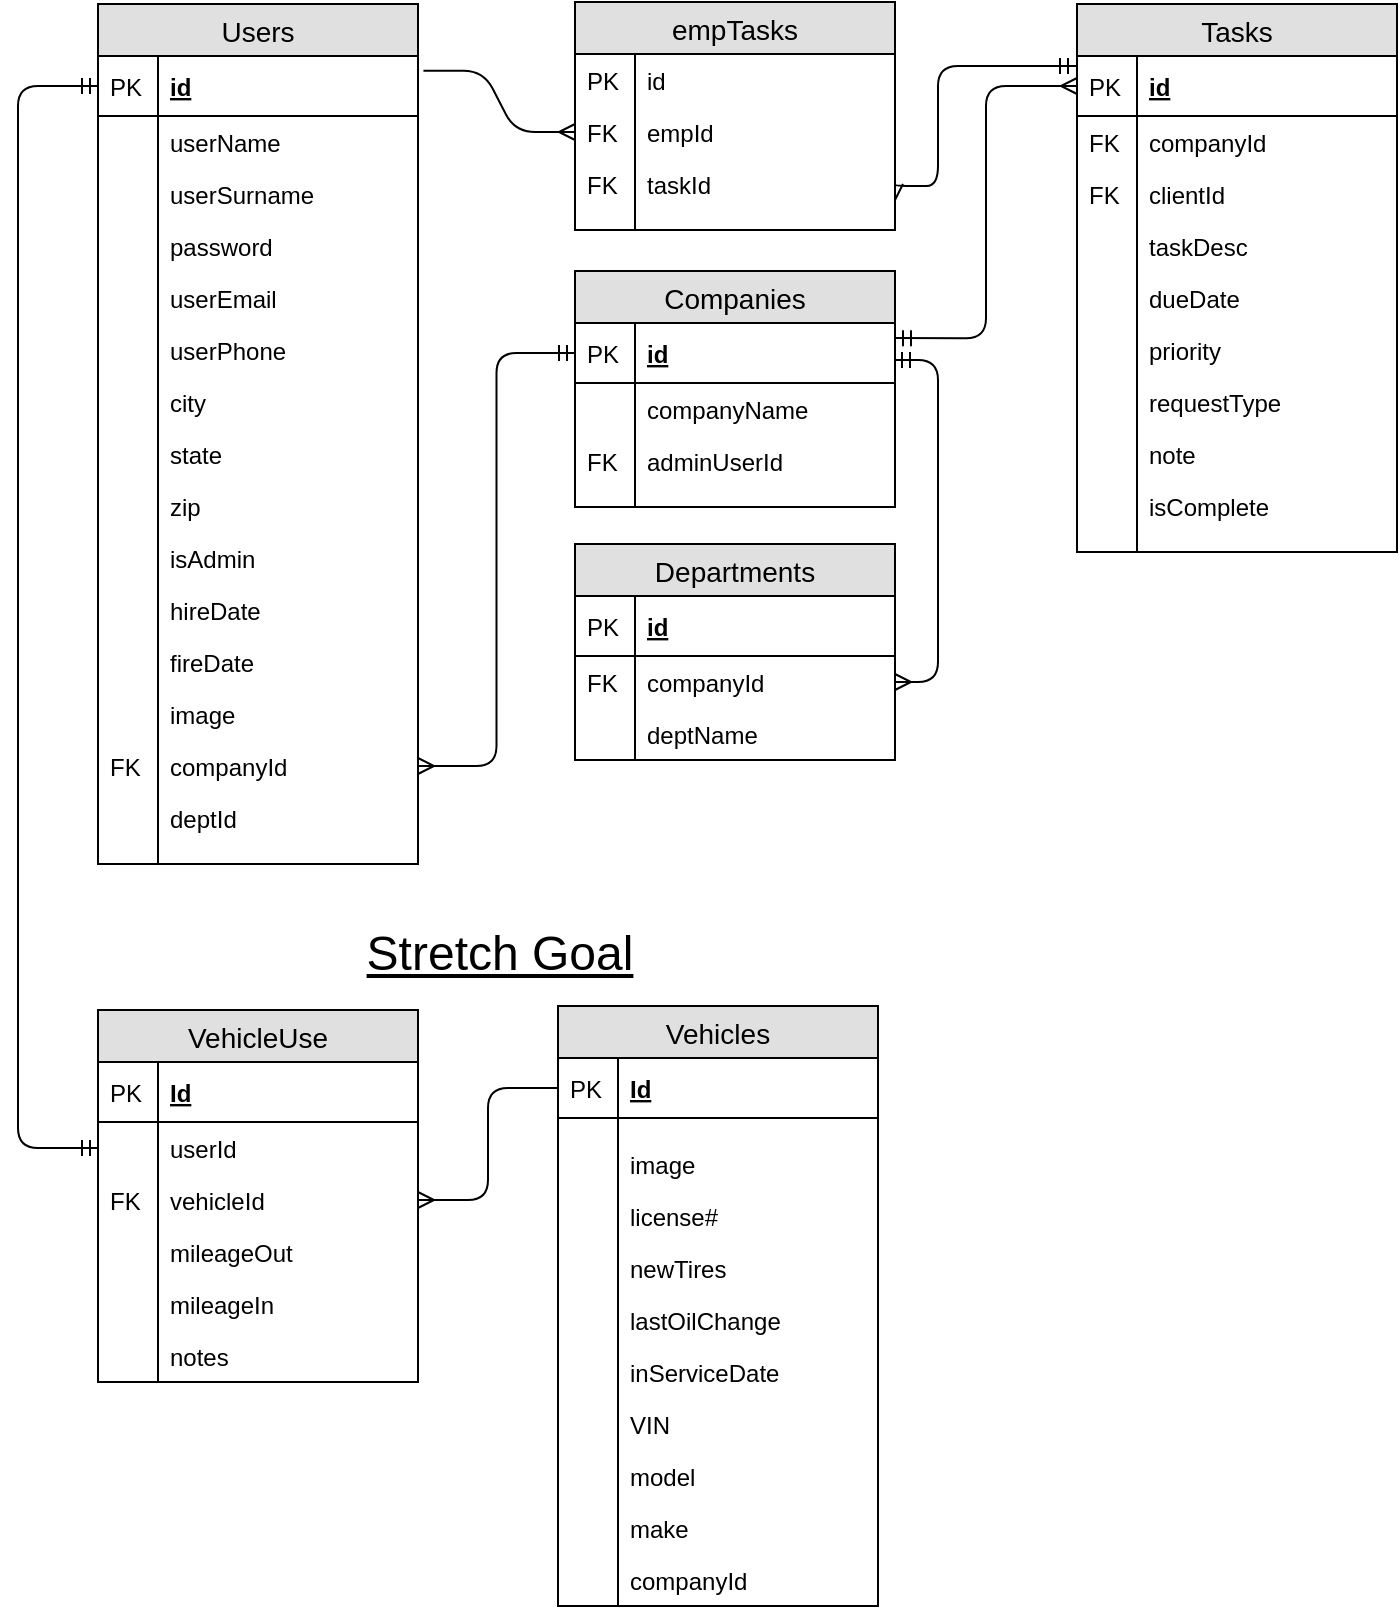 <mxfile version="10.5.9" type="device"><diagram name="Page-1" id="2ca16b54-16f6-2749-3443-fa8db7711227"><mxGraphModel dx="1120" dy="645" grid="1" gridSize="10" guides="1" tooltips="1" connect="1" arrows="1" fold="1" page="1" pageScale="1" pageWidth="1100" pageHeight="850" background="#ffffff" math="0" shadow="0"><root><mxCell id="0"/><mxCell id="1" parent="0"/><mxCell id="F_n3rUOLWRbRw96X5YG7-23" value="" style="edgeStyle=orthogonalEdgeStyle;fontSize=12;html=1;endArrow=ERmandOne;startArrow=ERmany;exitX=1;exitY=0.5;exitDx=0;exitDy=0;startFill=0;" parent="1" source="qAMtB1thlUddz2v6_5Dv-85" edge="1"><mxGeometry width="100" height="100" relative="1" as="geometry"><mxPoint x="450" y="140" as="sourcePoint"/><mxPoint x="549" y="130" as="targetPoint"/><Array as="points"><mxPoint x="480" y="190"/><mxPoint x="480" y="130"/></Array></mxGeometry></mxCell><mxCell id="F_n3rUOLWRbRw96X5YG7-24" value="" style="edgeStyle=entityRelationEdgeStyle;fontSize=12;html=1;endArrow=ERmany;exitX=1.017;exitY=0.244;exitDx=0;exitDy=0;entryX=0;entryY=0.5;entryDx=0;entryDy=0;exitPerimeter=0;" parent="1" source="qAMtB1thlUddz2v6_5Dv-58" target="W-1CjCcEE8pVNK3PiZX0-1" edge="1"><mxGeometry width="100" height="100" relative="1" as="geometry"><mxPoint x="70" y="420" as="sourcePoint"/><mxPoint x="310.667" y="141.333" as="targetPoint"/></mxGeometry></mxCell><mxCell id="F_n3rUOLWRbRw96X5YG7-82" value="" style="fontSize=12;html=1;endArrow=ERmandOne;startArrow=ERmandOne;entryX=0;entryY=0.5;entryDx=0;entryDy=0;exitX=0.011;exitY=0.161;exitDx=0;exitDy=0;exitPerimeter=0;strokeColor=none;rounded=0;" parent="1" target="F_n3rUOLWRbRw96X5YG7-51" edge="1"><mxGeometry width="100" height="100" relative="1" as="geometry"><mxPoint x="61.333" y="129.333" as="sourcePoint"/><mxPoint x="170" y="560" as="targetPoint"/></mxGeometry></mxCell><mxCell id="F_n3rUOLWRbRw96X5YG7-83" value="" style="edgeStyle=elbowEdgeStyle;fontSize=12;html=1;endArrow=ERmandOne;startArrow=ERmandOne;entryX=0;entryY=0.5;entryDx=0;entryDy=0;exitX=0;exitY=0.5;exitDx=0;exitDy=0;" parent="1" source="F_n3rUOLWRbRw96X5YG7-51" target="qAMtB1thlUddz2v6_5Dv-58" edge="1"><mxGeometry width="100" height="100" relative="1" as="geometry"><mxPoint x="50" y="660" as="sourcePoint"/><mxPoint x="150" y="560" as="targetPoint"/><Array as="points"><mxPoint x="20" y="290"/><mxPoint x="260" y="330"/></Array></mxGeometry></mxCell><mxCell id="F_n3rUOLWRbRw96X5YG7-87" value="" style="fontSize=12;html=1;endArrow=ERmany;entryX=1;entryY=0.5;entryDx=0;entryDy=0;edgeStyle=elbowEdgeStyle;exitX=0;exitY=0.5;exitDx=0;exitDy=0;" parent="1" source="F_n3rUOLWRbRw96X5YG7-31" target="F_n3rUOLWRbRw96X5YG7-53" edge="1"><mxGeometry width="100" height="100" relative="1" as="geometry"><mxPoint x="285.5" y="610" as="sourcePoint"/><mxPoint x="-382.5" y="686" as="targetPoint"/></mxGeometry></mxCell><mxCell id="Wy26RflPWvKwtDGVG8zo-1" value="&lt;font style=&quot;font-size: 24px&quot;&gt;&lt;u&gt;Stretch Goal&lt;/u&gt;&lt;/font&gt;" style="text;html=1;strokeColor=none;fillColor=none;align=center;verticalAlign=middle;whiteSpace=wrap;rounded=0;" parent="1" vertex="1"><mxGeometry x="145.5" y="564" width="230" height="20" as="geometry"/></mxCell><mxCell id="qAMtB1thlUddz2v6_5Dv-32" value="Tasks" style="swimlane;fontStyle=0;childLayout=stackLayout;horizontal=1;startSize=26;fillColor=#e0e0e0;horizontalStack=0;resizeParent=1;resizeParentMax=0;resizeLast=0;collapsible=1;marginBottom=0;swimlaneFillColor=#ffffff;align=center;fontSize=14;" parent="1" vertex="1"><mxGeometry x="549.5" y="99" width="160" height="274" as="geometry"/></mxCell><mxCell id="qAMtB1thlUddz2v6_5Dv-33" value="id" style="shape=partialRectangle;top=0;left=0;right=0;bottom=1;align=left;verticalAlign=middle;fillColor=none;spacingLeft=34;spacingRight=4;overflow=hidden;rotatable=0;points=[[0,0.5],[1,0.5]];portConstraint=eastwest;dropTarget=0;fontStyle=5;fontSize=12;" parent="qAMtB1thlUddz2v6_5Dv-32" vertex="1"><mxGeometry y="26" width="160" height="30" as="geometry"/></mxCell><mxCell id="qAMtB1thlUddz2v6_5Dv-34" value="PK" style="shape=partialRectangle;top=0;left=0;bottom=0;fillColor=none;align=left;verticalAlign=middle;spacingLeft=4;spacingRight=4;overflow=hidden;rotatable=0;points=[];portConstraint=eastwest;part=1;fontSize=12;" parent="qAMtB1thlUddz2v6_5Dv-33" vertex="1" connectable="0"><mxGeometry width="30" height="30" as="geometry"/></mxCell><mxCell id="mdLPixBoKMHie8ummcIa-5" value="companyId" style="shape=partialRectangle;top=0;left=0;right=0;bottom=0;align=left;verticalAlign=top;fillColor=none;spacingLeft=34;spacingRight=4;overflow=hidden;rotatable=0;points=[[0,0.5],[1,0.5]];portConstraint=eastwest;dropTarget=0;fontSize=12;" vertex="1" parent="qAMtB1thlUddz2v6_5Dv-32"><mxGeometry y="56" width="160" height="26" as="geometry"/></mxCell><mxCell id="mdLPixBoKMHie8ummcIa-6" value="FK" style="shape=partialRectangle;top=0;left=0;bottom=0;fillColor=none;align=left;verticalAlign=top;spacingLeft=4;spacingRight=4;overflow=hidden;rotatable=0;points=[];portConstraint=eastwest;part=1;fontSize=12;" vertex="1" connectable="0" parent="mdLPixBoKMHie8ummcIa-5"><mxGeometry width="30" height="26" as="geometry"/></mxCell><mxCell id="qAMtB1thlUddz2v6_5Dv-35" value="clientId" style="shape=partialRectangle;top=0;left=0;right=0;bottom=0;align=left;verticalAlign=top;fillColor=none;spacingLeft=34;spacingRight=4;overflow=hidden;rotatable=0;points=[[0,0.5],[1,0.5]];portConstraint=eastwest;dropTarget=0;fontSize=12;" parent="qAMtB1thlUddz2v6_5Dv-32" vertex="1"><mxGeometry y="82" width="160" height="26" as="geometry"/></mxCell><mxCell id="qAMtB1thlUddz2v6_5Dv-36" value="FK" style="shape=partialRectangle;top=0;left=0;bottom=0;fillColor=none;align=left;verticalAlign=top;spacingLeft=4;spacingRight=4;overflow=hidden;rotatable=0;points=[];portConstraint=eastwest;part=1;fontSize=12;" parent="qAMtB1thlUddz2v6_5Dv-35" vertex="1" connectable="0"><mxGeometry width="30" height="26" as="geometry"/></mxCell><mxCell id="qAMtB1thlUddz2v6_5Dv-37" value="taskDesc" style="shape=partialRectangle;top=0;left=0;right=0;bottom=0;align=left;verticalAlign=top;fillColor=none;spacingLeft=34;spacingRight=4;overflow=hidden;rotatable=0;points=[[0,0.5],[1,0.5]];portConstraint=eastwest;dropTarget=0;fontSize=12;" parent="qAMtB1thlUddz2v6_5Dv-32" vertex="1"><mxGeometry y="108" width="160" height="26" as="geometry"/></mxCell><mxCell id="qAMtB1thlUddz2v6_5Dv-38" value="" style="shape=partialRectangle;top=0;left=0;bottom=0;fillColor=none;align=left;verticalAlign=top;spacingLeft=4;spacingRight=4;overflow=hidden;rotatable=0;points=[];portConstraint=eastwest;part=1;fontSize=12;" parent="qAMtB1thlUddz2v6_5Dv-37" vertex="1" connectable="0"><mxGeometry width="30" height="26" as="geometry"/></mxCell><mxCell id="qAMtB1thlUddz2v6_5Dv-47" value="dueDate" style="shape=partialRectangle;top=0;left=0;right=0;bottom=0;align=left;verticalAlign=top;fillColor=none;spacingLeft=34;spacingRight=4;overflow=hidden;rotatable=0;points=[[0,0.5],[1,0.5]];portConstraint=eastwest;dropTarget=0;fontSize=12;" parent="qAMtB1thlUddz2v6_5Dv-32" vertex="1"><mxGeometry y="134" width="160" height="26" as="geometry"/></mxCell><mxCell id="qAMtB1thlUddz2v6_5Dv-48" value="" style="shape=partialRectangle;top=0;left=0;bottom=0;fillColor=none;align=left;verticalAlign=top;spacingLeft=4;spacingRight=4;overflow=hidden;rotatable=0;points=[];portConstraint=eastwest;part=1;fontSize=12;" parent="qAMtB1thlUddz2v6_5Dv-47" vertex="1" connectable="0"><mxGeometry width="30" height="26" as="geometry"/></mxCell><mxCell id="qAMtB1thlUddz2v6_5Dv-43" value="priority" style="shape=partialRectangle;top=0;left=0;right=0;bottom=0;align=left;verticalAlign=top;fillColor=none;spacingLeft=34;spacingRight=4;overflow=hidden;rotatable=0;points=[[0,0.5],[1,0.5]];portConstraint=eastwest;dropTarget=0;fontSize=12;" parent="qAMtB1thlUddz2v6_5Dv-32" vertex="1"><mxGeometry y="160" width="160" height="26" as="geometry"/></mxCell><mxCell id="qAMtB1thlUddz2v6_5Dv-44" value="" style="shape=partialRectangle;top=0;left=0;bottom=0;fillColor=none;align=left;verticalAlign=top;spacingLeft=4;spacingRight=4;overflow=hidden;rotatable=0;points=[];portConstraint=eastwest;part=1;fontSize=12;" parent="qAMtB1thlUddz2v6_5Dv-43" vertex="1" connectable="0"><mxGeometry width="30" height="26" as="geometry"/></mxCell><mxCell id="mdLPixBoKMHie8ummcIa-3" value="requestType" style="shape=partialRectangle;top=0;left=0;right=0;bottom=0;align=left;verticalAlign=top;fillColor=none;spacingLeft=34;spacingRight=4;overflow=hidden;rotatable=0;points=[[0,0.5],[1,0.5]];portConstraint=eastwest;dropTarget=0;fontSize=12;" vertex="1" parent="qAMtB1thlUddz2v6_5Dv-32"><mxGeometry y="186" width="160" height="26" as="geometry"/></mxCell><mxCell id="mdLPixBoKMHie8ummcIa-4" value="" style="shape=partialRectangle;top=0;left=0;bottom=0;fillColor=none;align=left;verticalAlign=top;spacingLeft=4;spacingRight=4;overflow=hidden;rotatable=0;points=[];portConstraint=eastwest;part=1;fontSize=12;" vertex="1" connectable="0" parent="mdLPixBoKMHie8ummcIa-3"><mxGeometry width="30" height="26" as="geometry"/></mxCell><mxCell id="mdLPixBoKMHie8ummcIa-1" value="note" style="shape=partialRectangle;top=0;left=0;right=0;bottom=0;align=left;verticalAlign=top;fillColor=none;spacingLeft=34;spacingRight=4;overflow=hidden;rotatable=0;points=[[0,0.5],[1,0.5]];portConstraint=eastwest;dropTarget=0;fontSize=12;" vertex="1" parent="qAMtB1thlUddz2v6_5Dv-32"><mxGeometry y="212" width="160" height="26" as="geometry"/></mxCell><mxCell id="mdLPixBoKMHie8ummcIa-2" value="" style="shape=partialRectangle;top=0;left=0;bottom=0;fillColor=none;align=left;verticalAlign=top;spacingLeft=4;spacingRight=4;overflow=hidden;rotatable=0;points=[];portConstraint=eastwest;part=1;fontSize=12;" vertex="1" connectable="0" parent="mdLPixBoKMHie8ummcIa-1"><mxGeometry width="30" height="26" as="geometry"/></mxCell><mxCell id="qAMtB1thlUddz2v6_5Dv-39" value="isComplete" style="shape=partialRectangle;top=0;left=0;right=0;bottom=0;align=left;verticalAlign=top;fillColor=none;spacingLeft=34;spacingRight=4;overflow=hidden;rotatable=0;points=[[0,0.5],[1,0.5]];portConstraint=eastwest;dropTarget=0;fontSize=12;" parent="qAMtB1thlUddz2v6_5Dv-32" vertex="1"><mxGeometry y="238" width="160" height="26" as="geometry"/></mxCell><mxCell id="qAMtB1thlUddz2v6_5Dv-40" value="" style="shape=partialRectangle;top=0;left=0;bottom=0;fillColor=none;align=left;verticalAlign=top;spacingLeft=4;spacingRight=4;overflow=hidden;rotatable=0;points=[];portConstraint=eastwest;part=1;fontSize=12;" parent="qAMtB1thlUddz2v6_5Dv-39" vertex="1" connectable="0"><mxGeometry width="30" height="26" as="geometry"/></mxCell><mxCell id="qAMtB1thlUddz2v6_5Dv-41" value="" style="shape=partialRectangle;top=0;left=0;right=0;bottom=0;align=left;verticalAlign=top;fillColor=none;spacingLeft=34;spacingRight=4;overflow=hidden;rotatable=0;points=[[0,0.5],[1,0.5]];portConstraint=eastwest;dropTarget=0;fontSize=12;" parent="qAMtB1thlUddz2v6_5Dv-32" vertex="1"><mxGeometry y="264" width="160" height="10" as="geometry"/></mxCell><mxCell id="qAMtB1thlUddz2v6_5Dv-42" value="" style="shape=partialRectangle;top=0;left=0;bottom=0;fillColor=none;align=left;verticalAlign=top;spacingLeft=4;spacingRight=4;overflow=hidden;rotatable=0;points=[];portConstraint=eastwest;part=1;fontSize=12;" parent="qAMtB1thlUddz2v6_5Dv-41" vertex="1" connectable="0"><mxGeometry width="30" height="10" as="geometry"/></mxCell><mxCell id="qAMtB1thlUddz2v6_5Dv-57" value="Users" style="swimlane;fontStyle=0;childLayout=stackLayout;horizontal=1;startSize=26;fillColor=#e0e0e0;horizontalStack=0;resizeParent=1;resizeParentMax=0;resizeLast=0;collapsible=1;marginBottom=0;swimlaneFillColor=#ffffff;align=center;fontSize=14;" parent="1" vertex="1"><mxGeometry x="60" y="99" width="160" height="430" as="geometry"/></mxCell><mxCell id="qAMtB1thlUddz2v6_5Dv-58" value="id" style="shape=partialRectangle;top=0;left=0;right=0;bottom=1;align=left;verticalAlign=middle;fillColor=none;spacingLeft=34;spacingRight=4;overflow=hidden;rotatable=0;points=[[0,0.5],[1,0.5]];portConstraint=eastwest;dropTarget=0;fontStyle=5;fontSize=12;" parent="qAMtB1thlUddz2v6_5Dv-57" vertex="1"><mxGeometry y="26" width="160" height="30" as="geometry"/></mxCell><mxCell id="qAMtB1thlUddz2v6_5Dv-59" value="PK" style="shape=partialRectangle;top=0;left=0;bottom=0;fillColor=none;align=left;verticalAlign=middle;spacingLeft=4;spacingRight=4;overflow=hidden;rotatable=0;points=[];portConstraint=eastwest;part=1;fontSize=12;" parent="qAMtB1thlUddz2v6_5Dv-58" vertex="1" connectable="0"><mxGeometry width="30" height="30" as="geometry"/></mxCell><mxCell id="qAMtB1thlUddz2v6_5Dv-60" value="userName" style="shape=partialRectangle;top=0;left=0;right=0;bottom=0;align=left;verticalAlign=top;fillColor=none;spacingLeft=34;spacingRight=4;overflow=hidden;rotatable=0;points=[[0,0.5],[1,0.5]];portConstraint=eastwest;dropTarget=0;fontSize=12;" parent="qAMtB1thlUddz2v6_5Dv-57" vertex="1"><mxGeometry y="56" width="160" height="26" as="geometry"/></mxCell><mxCell id="qAMtB1thlUddz2v6_5Dv-61" value="" style="shape=partialRectangle;top=0;left=0;bottom=0;fillColor=none;align=left;verticalAlign=top;spacingLeft=4;spacingRight=4;overflow=hidden;rotatable=0;points=[];portConstraint=eastwest;part=1;fontSize=12;" parent="qAMtB1thlUddz2v6_5Dv-60" vertex="1" connectable="0"><mxGeometry width="30" height="26" as="geometry"/></mxCell><mxCell id="qAMtB1thlUddz2v6_5Dv-62" value="userSurname" style="shape=partialRectangle;top=0;left=0;right=0;bottom=0;align=left;verticalAlign=top;fillColor=none;spacingLeft=34;spacingRight=4;overflow=hidden;rotatable=0;points=[[0,0.5],[1,0.5]];portConstraint=eastwest;dropTarget=0;fontSize=12;" parent="qAMtB1thlUddz2v6_5Dv-57" vertex="1"><mxGeometry y="82" width="160" height="26" as="geometry"/></mxCell><mxCell id="qAMtB1thlUddz2v6_5Dv-63" value="" style="shape=partialRectangle;top=0;left=0;bottom=0;fillColor=none;align=left;verticalAlign=top;spacingLeft=4;spacingRight=4;overflow=hidden;rotatable=0;points=[];portConstraint=eastwest;part=1;fontSize=12;" parent="qAMtB1thlUddz2v6_5Dv-62" vertex="1" connectable="0"><mxGeometry width="30" height="26" as="geometry"/></mxCell><mxCell id="mdLPixBoKMHie8ummcIa-30" value="password" style="shape=partialRectangle;top=0;left=0;right=0;bottom=0;align=left;verticalAlign=top;fillColor=none;spacingLeft=34;spacingRight=4;overflow=hidden;rotatable=0;points=[[0,0.5],[1,0.5]];portConstraint=eastwest;dropTarget=0;fontSize=12;" vertex="1" parent="qAMtB1thlUddz2v6_5Dv-57"><mxGeometry y="108" width="160" height="26" as="geometry"/></mxCell><mxCell id="mdLPixBoKMHie8ummcIa-31" value="" style="shape=partialRectangle;top=0;left=0;bottom=0;fillColor=none;align=left;verticalAlign=top;spacingLeft=4;spacingRight=4;overflow=hidden;rotatable=0;points=[];portConstraint=eastwest;part=1;fontSize=12;" vertex="1" connectable="0" parent="mdLPixBoKMHie8ummcIa-30"><mxGeometry width="30" height="26" as="geometry"/></mxCell><mxCell id="qAMtB1thlUddz2v6_5Dv-70" value="userEmail" style="shape=partialRectangle;top=0;left=0;right=0;bottom=0;align=left;verticalAlign=top;fillColor=none;spacingLeft=34;spacingRight=4;overflow=hidden;rotatable=0;points=[[0,0.5],[1,0.5]];portConstraint=eastwest;dropTarget=0;fontSize=12;" parent="qAMtB1thlUddz2v6_5Dv-57" vertex="1"><mxGeometry y="134" width="160" height="26" as="geometry"/></mxCell><mxCell id="qAMtB1thlUddz2v6_5Dv-71" value="" style="shape=partialRectangle;top=0;left=0;bottom=0;fillColor=none;align=left;verticalAlign=top;spacingLeft=4;spacingRight=4;overflow=hidden;rotatable=0;points=[];portConstraint=eastwest;part=1;fontSize=12;" parent="qAMtB1thlUddz2v6_5Dv-70" vertex="1" connectable="0"><mxGeometry width="30" height="26" as="geometry"/></mxCell><mxCell id="qAMtB1thlUddz2v6_5Dv-68" value="userPhone" style="shape=partialRectangle;top=0;left=0;right=0;bottom=0;align=left;verticalAlign=top;fillColor=none;spacingLeft=34;spacingRight=4;overflow=hidden;rotatable=0;points=[[0,0.5],[1,0.5]];portConstraint=eastwest;dropTarget=0;fontSize=12;" parent="qAMtB1thlUddz2v6_5Dv-57" vertex="1"><mxGeometry y="160" width="160" height="26" as="geometry"/></mxCell><mxCell id="qAMtB1thlUddz2v6_5Dv-69" value="" style="shape=partialRectangle;top=0;left=0;bottom=0;fillColor=none;align=left;verticalAlign=top;spacingLeft=4;spacingRight=4;overflow=hidden;rotatable=0;points=[];portConstraint=eastwest;part=1;fontSize=12;" parent="qAMtB1thlUddz2v6_5Dv-68" vertex="1" connectable="0"><mxGeometry width="30" height="26" as="geometry"/></mxCell><mxCell id="mdLPixBoKMHie8ummcIa-26" value="city" style="shape=partialRectangle;top=0;left=0;right=0;bottom=0;align=left;verticalAlign=top;fillColor=none;spacingLeft=34;spacingRight=4;overflow=hidden;rotatable=0;points=[[0,0.5],[1,0.5]];portConstraint=eastwest;dropTarget=0;fontSize=12;" vertex="1" parent="qAMtB1thlUddz2v6_5Dv-57"><mxGeometry y="186" width="160" height="26" as="geometry"/></mxCell><mxCell id="mdLPixBoKMHie8ummcIa-27" value="" style="shape=partialRectangle;top=0;left=0;bottom=0;fillColor=none;align=left;verticalAlign=top;spacingLeft=4;spacingRight=4;overflow=hidden;rotatable=0;points=[];portConstraint=eastwest;part=1;fontSize=12;" vertex="1" connectable="0" parent="mdLPixBoKMHie8ummcIa-26"><mxGeometry width="30" height="26" as="geometry"/></mxCell><mxCell id="mdLPixBoKMHie8ummcIa-24" value="state" style="shape=partialRectangle;top=0;left=0;right=0;bottom=0;align=left;verticalAlign=top;fillColor=none;spacingLeft=34;spacingRight=4;overflow=hidden;rotatable=0;points=[[0,0.5],[1,0.5]];portConstraint=eastwest;dropTarget=0;fontSize=12;" vertex="1" parent="qAMtB1thlUddz2v6_5Dv-57"><mxGeometry y="212" width="160" height="26" as="geometry"/></mxCell><mxCell id="mdLPixBoKMHie8ummcIa-25" value="" style="shape=partialRectangle;top=0;left=0;bottom=0;fillColor=none;align=left;verticalAlign=top;spacingLeft=4;spacingRight=4;overflow=hidden;rotatable=0;points=[];portConstraint=eastwest;part=1;fontSize=12;" vertex="1" connectable="0" parent="mdLPixBoKMHie8ummcIa-24"><mxGeometry width="30" height="26" as="geometry"/></mxCell><mxCell id="mdLPixBoKMHie8ummcIa-28" value="zip" style="shape=partialRectangle;top=0;left=0;right=0;bottom=0;align=left;verticalAlign=top;fillColor=none;spacingLeft=34;spacingRight=4;overflow=hidden;rotatable=0;points=[[0,0.5],[1,0.5]];portConstraint=eastwest;dropTarget=0;fontSize=12;" vertex="1" parent="qAMtB1thlUddz2v6_5Dv-57"><mxGeometry y="238" width="160" height="26" as="geometry"/></mxCell><mxCell id="mdLPixBoKMHie8ummcIa-29" value="" style="shape=partialRectangle;top=0;left=0;bottom=0;fillColor=none;align=left;verticalAlign=top;spacingLeft=4;spacingRight=4;overflow=hidden;rotatable=0;points=[];portConstraint=eastwest;part=1;fontSize=12;" vertex="1" connectable="0" parent="mdLPixBoKMHie8ummcIa-28"><mxGeometry width="30" height="26" as="geometry"/></mxCell><mxCell id="qAMtB1thlUddz2v6_5Dv-76" value="isAdmin" style="shape=partialRectangle;top=0;left=0;right=0;bottom=0;align=left;verticalAlign=top;fillColor=none;spacingLeft=34;spacingRight=4;overflow=hidden;rotatable=0;points=[[0,0.5],[1,0.5]];portConstraint=eastwest;dropTarget=0;fontSize=12;" parent="qAMtB1thlUddz2v6_5Dv-57" vertex="1"><mxGeometry y="264" width="160" height="26" as="geometry"/></mxCell><mxCell id="qAMtB1thlUddz2v6_5Dv-77" value="" style="shape=partialRectangle;top=0;left=0;bottom=0;fillColor=none;align=left;verticalAlign=top;spacingLeft=4;spacingRight=4;overflow=hidden;rotatable=0;points=[];portConstraint=eastwest;part=1;fontSize=12;" parent="qAMtB1thlUddz2v6_5Dv-76" vertex="1" connectable="0"><mxGeometry width="30" height="26" as="geometry"/></mxCell><mxCell id="qAMtB1thlUddz2v6_5Dv-74" value="hireDate" style="shape=partialRectangle;top=0;left=0;right=0;bottom=0;align=left;verticalAlign=top;fillColor=none;spacingLeft=34;spacingRight=4;overflow=hidden;rotatable=0;points=[[0,0.5],[1,0.5]];portConstraint=eastwest;dropTarget=0;fontSize=12;" parent="qAMtB1thlUddz2v6_5Dv-57" vertex="1"><mxGeometry y="290" width="160" height="26" as="geometry"/></mxCell><mxCell id="qAMtB1thlUddz2v6_5Dv-75" value="" style="shape=partialRectangle;top=0;left=0;bottom=0;fillColor=none;align=left;verticalAlign=top;spacingLeft=4;spacingRight=4;overflow=hidden;rotatable=0;points=[];portConstraint=eastwest;part=1;fontSize=12;" parent="qAMtB1thlUddz2v6_5Dv-74" vertex="1" connectable="0"><mxGeometry width="30" height="26" as="geometry"/></mxCell><mxCell id="qAMtB1thlUddz2v6_5Dv-72" value="fireDate" style="shape=partialRectangle;top=0;left=0;right=0;bottom=0;align=left;verticalAlign=top;fillColor=none;spacingLeft=34;spacingRight=4;overflow=hidden;rotatable=0;points=[[0,0.5],[1,0.5]];portConstraint=eastwest;dropTarget=0;fontSize=12;" parent="qAMtB1thlUddz2v6_5Dv-57" vertex="1"><mxGeometry y="316" width="160" height="26" as="geometry"/></mxCell><mxCell id="qAMtB1thlUddz2v6_5Dv-73" value="" style="shape=partialRectangle;top=0;left=0;bottom=0;fillColor=none;align=left;verticalAlign=top;spacingLeft=4;spacingRight=4;overflow=hidden;rotatable=0;points=[];portConstraint=eastwest;part=1;fontSize=12;" parent="qAMtB1thlUddz2v6_5Dv-72" vertex="1" connectable="0"><mxGeometry width="30" height="26" as="geometry"/></mxCell><mxCell id="qAMtB1thlUddz2v6_5Dv-64" value="image" style="shape=partialRectangle;top=0;left=0;right=0;bottom=0;align=left;verticalAlign=top;fillColor=none;spacingLeft=34;spacingRight=4;overflow=hidden;rotatable=0;points=[[0,0.5],[1,0.5]];portConstraint=eastwest;dropTarget=0;fontSize=12;" parent="qAMtB1thlUddz2v6_5Dv-57" vertex="1"><mxGeometry y="342" width="160" height="26" as="geometry"/></mxCell><mxCell id="qAMtB1thlUddz2v6_5Dv-65" value="" style="shape=partialRectangle;top=0;left=0;bottom=0;fillColor=none;align=left;verticalAlign=top;spacingLeft=4;spacingRight=4;overflow=hidden;rotatable=0;points=[];portConstraint=eastwest;part=1;fontSize=12;" parent="qAMtB1thlUddz2v6_5Dv-64" vertex="1" connectable="0"><mxGeometry width="30" height="26" as="geometry"/></mxCell><mxCell id="mdLPixBoKMHie8ummcIa-18" value="companyId" style="shape=partialRectangle;top=0;left=0;right=0;bottom=0;align=left;verticalAlign=top;fillColor=none;spacingLeft=34;spacingRight=4;overflow=hidden;rotatable=0;points=[[0,0.5],[1,0.5]];portConstraint=eastwest;dropTarget=0;fontSize=12;" vertex="1" parent="qAMtB1thlUddz2v6_5Dv-57"><mxGeometry y="368" width="160" height="26" as="geometry"/></mxCell><mxCell id="mdLPixBoKMHie8ummcIa-19" value="FK" style="shape=partialRectangle;top=0;left=0;bottom=0;fillColor=none;align=left;verticalAlign=top;spacingLeft=4;spacingRight=4;overflow=hidden;rotatable=0;points=[];portConstraint=eastwest;part=1;fontSize=12;" vertex="1" connectable="0" parent="mdLPixBoKMHie8ummcIa-18"><mxGeometry width="30" height="26" as="geometry"/></mxCell><mxCell id="mdLPixBoKMHie8ummcIa-45" value="deptId" style="shape=partialRectangle;top=0;left=0;right=0;bottom=0;align=left;verticalAlign=top;fillColor=none;spacingLeft=34;spacingRight=4;overflow=hidden;rotatable=0;points=[[0,0.5],[1,0.5]];portConstraint=eastwest;dropTarget=0;fontSize=12;" vertex="1" parent="qAMtB1thlUddz2v6_5Dv-57"><mxGeometry y="394" width="160" height="26" as="geometry"/></mxCell><mxCell id="mdLPixBoKMHie8ummcIa-46" value="" style="shape=partialRectangle;top=0;left=0;bottom=0;fillColor=none;align=left;verticalAlign=top;spacingLeft=4;spacingRight=4;overflow=hidden;rotatable=0;points=[];portConstraint=eastwest;part=1;fontSize=12;" vertex="1" connectable="0" parent="mdLPixBoKMHie8ummcIa-45"><mxGeometry width="30" height="26" as="geometry"/></mxCell><mxCell id="qAMtB1thlUddz2v6_5Dv-66" value="" style="shape=partialRectangle;top=0;left=0;right=0;bottom=0;align=left;verticalAlign=top;fillColor=none;spacingLeft=34;spacingRight=4;overflow=hidden;rotatable=0;points=[[0,0.5],[1,0.5]];portConstraint=eastwest;dropTarget=0;fontSize=12;" parent="qAMtB1thlUddz2v6_5Dv-57" vertex="1"><mxGeometry y="420" width="160" height="10" as="geometry"/></mxCell><mxCell id="qAMtB1thlUddz2v6_5Dv-67" value="" style="shape=partialRectangle;top=0;left=0;bottom=0;fillColor=none;align=left;verticalAlign=top;spacingLeft=4;spacingRight=4;overflow=hidden;rotatable=0;points=[];portConstraint=eastwest;part=1;fontSize=12;" parent="qAMtB1thlUddz2v6_5Dv-66" vertex="1" connectable="0"><mxGeometry width="30" height="10" as="geometry"/></mxCell><mxCell id="qAMtB1thlUddz2v6_5Dv-80" value="empTasks" style="swimlane;fontStyle=0;childLayout=stackLayout;horizontal=1;startSize=26;fillColor=#e0e0e0;horizontalStack=0;resizeParent=1;resizeParentMax=0;resizeLast=0;collapsible=1;marginBottom=0;swimlaneFillColor=#ffffff;align=center;fontSize=14;" parent="1" vertex="1"><mxGeometry x="298.5" y="98" width="160" height="114" as="geometry"/></mxCell><mxCell id="qAMtB1thlUddz2v6_5Dv-83" value="id" style="shape=partialRectangle;top=0;left=0;right=0;bottom=0;align=left;verticalAlign=top;fillColor=none;spacingLeft=34;spacingRight=4;overflow=hidden;rotatable=0;points=[[0,0.5],[1,0.5]];portConstraint=eastwest;dropTarget=0;fontSize=12;" parent="qAMtB1thlUddz2v6_5Dv-80" vertex="1"><mxGeometry y="26" width="160" height="26" as="geometry"/></mxCell><mxCell id="qAMtB1thlUddz2v6_5Dv-84" value="PK" style="shape=partialRectangle;top=0;left=0;bottom=0;fillColor=none;align=left;verticalAlign=top;spacingLeft=4;spacingRight=4;overflow=hidden;rotatable=0;points=[];portConstraint=eastwest;part=1;fontSize=12;" parent="qAMtB1thlUddz2v6_5Dv-83" vertex="1" connectable="0"><mxGeometry width="30" height="26" as="geometry"/></mxCell><mxCell id="W-1CjCcEE8pVNK3PiZX0-1" value="empId" style="shape=partialRectangle;top=0;left=0;right=0;bottom=0;align=left;verticalAlign=top;fillColor=none;spacingLeft=34;spacingRight=4;overflow=hidden;rotatable=0;points=[[0,0.5],[1,0.5]];portConstraint=eastwest;dropTarget=0;fontSize=12;" parent="qAMtB1thlUddz2v6_5Dv-80" vertex="1"><mxGeometry y="52" width="160" height="26" as="geometry"/></mxCell><mxCell id="W-1CjCcEE8pVNK3PiZX0-2" value="FK" style="shape=partialRectangle;top=0;left=0;bottom=0;fillColor=none;align=left;verticalAlign=top;spacingLeft=4;spacingRight=4;overflow=hidden;rotatable=0;points=[];portConstraint=eastwest;part=1;fontSize=12;" parent="W-1CjCcEE8pVNK3PiZX0-1" vertex="1" connectable="0"><mxGeometry width="30" height="26" as="geometry"/></mxCell><mxCell id="qAMtB1thlUddz2v6_5Dv-85" value="taskId" style="shape=partialRectangle;top=0;left=0;right=0;bottom=0;align=left;verticalAlign=top;fillColor=none;spacingLeft=34;spacingRight=4;overflow=hidden;rotatable=0;points=[[0,0.5],[1,0.5]];portConstraint=eastwest;dropTarget=0;fontSize=12;" parent="qAMtB1thlUddz2v6_5Dv-80" vertex="1"><mxGeometry y="78" width="160" height="26" as="geometry"/></mxCell><mxCell id="qAMtB1thlUddz2v6_5Dv-86" value="FK" style="shape=partialRectangle;top=0;left=0;bottom=0;fillColor=none;align=left;verticalAlign=top;spacingLeft=4;spacingRight=4;overflow=hidden;rotatable=0;points=[];portConstraint=eastwest;part=1;fontSize=12;" parent="qAMtB1thlUddz2v6_5Dv-85" vertex="1" connectable="0"><mxGeometry width="30" height="26" as="geometry"/></mxCell><mxCell id="qAMtB1thlUddz2v6_5Dv-89" value="" style="shape=partialRectangle;top=0;left=0;right=0;bottom=0;align=left;verticalAlign=top;fillColor=none;spacingLeft=34;spacingRight=4;overflow=hidden;rotatable=0;points=[[0,0.5],[1,0.5]];portConstraint=eastwest;dropTarget=0;fontSize=12;" parent="qAMtB1thlUddz2v6_5Dv-80" vertex="1"><mxGeometry y="104" width="160" height="10" as="geometry"/></mxCell><mxCell id="qAMtB1thlUddz2v6_5Dv-90" value="" style="shape=partialRectangle;top=0;left=0;bottom=0;fillColor=none;align=left;verticalAlign=top;spacingLeft=4;spacingRight=4;overflow=hidden;rotatable=0;points=[];portConstraint=eastwest;part=1;fontSize=12;" parent="qAMtB1thlUddz2v6_5Dv-89" vertex="1" connectable="0"><mxGeometry width="30" height="10" as="geometry"/></mxCell><mxCell id="mdLPixBoKMHie8ummcIa-7" value="Companies" style="swimlane;fontStyle=0;childLayout=stackLayout;horizontal=1;startSize=26;fillColor=#e0e0e0;horizontalStack=0;resizeParent=1;resizeParentMax=0;resizeLast=0;collapsible=1;marginBottom=0;swimlaneFillColor=#ffffff;align=center;fontSize=14;" vertex="1" parent="1"><mxGeometry x="298.5" y="232.5" width="160" height="118" as="geometry"/></mxCell><mxCell id="mdLPixBoKMHie8ummcIa-8" value="id" style="shape=partialRectangle;top=0;left=0;right=0;bottom=1;align=left;verticalAlign=middle;fillColor=none;spacingLeft=34;spacingRight=4;overflow=hidden;rotatable=0;points=[[0,0.5],[1,0.5]];portConstraint=eastwest;dropTarget=0;fontStyle=5;fontSize=12;" vertex="1" parent="mdLPixBoKMHie8ummcIa-7"><mxGeometry y="26" width="160" height="30" as="geometry"/></mxCell><mxCell id="mdLPixBoKMHie8ummcIa-9" value="PK" style="shape=partialRectangle;top=0;left=0;bottom=0;fillColor=none;align=left;verticalAlign=middle;spacingLeft=4;spacingRight=4;overflow=hidden;rotatable=0;points=[];portConstraint=eastwest;part=1;fontSize=12;" vertex="1" connectable="0" parent="mdLPixBoKMHie8ummcIa-8"><mxGeometry width="30" height="30" as="geometry"/></mxCell><mxCell id="mdLPixBoKMHie8ummcIa-10" value="companyName" style="shape=partialRectangle;top=0;left=0;right=0;bottom=0;align=left;verticalAlign=top;fillColor=none;spacingLeft=34;spacingRight=4;overflow=hidden;rotatable=0;points=[[0,0.5],[1,0.5]];portConstraint=eastwest;dropTarget=0;fontSize=12;" vertex="1" parent="mdLPixBoKMHie8ummcIa-7"><mxGeometry y="56" width="160" height="26" as="geometry"/></mxCell><mxCell id="mdLPixBoKMHie8ummcIa-11" value="" style="shape=partialRectangle;top=0;left=0;bottom=0;fillColor=none;align=left;verticalAlign=top;spacingLeft=4;spacingRight=4;overflow=hidden;rotatable=0;points=[];portConstraint=eastwest;part=1;fontSize=12;" vertex="1" connectable="0" parent="mdLPixBoKMHie8ummcIa-10"><mxGeometry width="30" height="26" as="geometry"/></mxCell><mxCell id="mdLPixBoKMHie8ummcIa-42" value="adminUserId" style="shape=partialRectangle;top=0;left=0;right=0;bottom=0;align=left;verticalAlign=top;fillColor=none;spacingLeft=34;spacingRight=4;overflow=hidden;rotatable=0;points=[[0,0.5],[1,0.5]];portConstraint=eastwest;dropTarget=0;fontSize=12;" vertex="1" parent="mdLPixBoKMHie8ummcIa-7"><mxGeometry y="82" width="160" height="26" as="geometry"/></mxCell><mxCell id="mdLPixBoKMHie8ummcIa-43" value="FK" style="shape=partialRectangle;top=0;left=0;bottom=0;fillColor=none;align=left;verticalAlign=top;spacingLeft=4;spacingRight=4;overflow=hidden;rotatable=0;points=[];portConstraint=eastwest;part=1;fontSize=12;" vertex="1" connectable="0" parent="mdLPixBoKMHie8ummcIa-42"><mxGeometry width="30" height="26" as="geometry"/></mxCell><mxCell id="mdLPixBoKMHie8ummcIa-16" value="" style="shape=partialRectangle;top=0;left=0;right=0;bottom=0;align=left;verticalAlign=top;fillColor=none;spacingLeft=34;spacingRight=4;overflow=hidden;rotatable=0;points=[[0,0.5],[1,0.5]];portConstraint=eastwest;dropTarget=0;fontSize=12;" vertex="1" parent="mdLPixBoKMHie8ummcIa-7"><mxGeometry y="108" width="160" height="10" as="geometry"/></mxCell><mxCell id="mdLPixBoKMHie8ummcIa-17" value="" style="shape=partialRectangle;top=0;left=0;bottom=0;fillColor=none;align=left;verticalAlign=top;spacingLeft=4;spacingRight=4;overflow=hidden;rotatable=0;points=[];portConstraint=eastwest;part=1;fontSize=12;" vertex="1" connectable="0" parent="mdLPixBoKMHie8ummcIa-16"><mxGeometry width="30" height="10" as="geometry"/></mxCell><mxCell id="F_n3rUOLWRbRw96X5YG7-48" value="VehicleUse" style="swimlane;fontStyle=0;childLayout=stackLayout;horizontal=1;startSize=26;fillColor=#e0e0e0;horizontalStack=0;resizeParent=1;resizeParentMax=0;resizeLast=0;collapsible=1;marginBottom=0;swimlaneFillColor=#ffffff;align=center;fontSize=14;" parent="1" vertex="1"><mxGeometry x="60" y="602" width="160" height="186" as="geometry"/></mxCell><mxCell id="F_n3rUOLWRbRw96X5YG7-49" value="Id" style="shape=partialRectangle;top=0;left=0;right=0;bottom=1;align=left;verticalAlign=middle;fillColor=none;spacingLeft=34;spacingRight=4;overflow=hidden;rotatable=0;points=[[0,0.5],[1,0.5]];portConstraint=eastwest;dropTarget=0;fontStyle=5;fontSize=12;" parent="F_n3rUOLWRbRw96X5YG7-48" vertex="1"><mxGeometry y="26" width="160" height="30" as="geometry"/></mxCell><mxCell id="F_n3rUOLWRbRw96X5YG7-50" value="PK" style="shape=partialRectangle;top=0;left=0;bottom=0;fillColor=none;align=left;verticalAlign=middle;spacingLeft=4;spacingRight=4;overflow=hidden;rotatable=0;points=[];portConstraint=eastwest;part=1;fontSize=12;" parent="F_n3rUOLWRbRw96X5YG7-49" vertex="1" connectable="0"><mxGeometry width="30" height="30" as="geometry"/></mxCell><mxCell id="F_n3rUOLWRbRw96X5YG7-51" value="userId" style="shape=partialRectangle;top=0;left=0;right=0;bottom=0;align=left;verticalAlign=top;fillColor=none;spacingLeft=34;spacingRight=4;overflow=hidden;rotatable=0;points=[[0,0.5],[1,0.5]];portConstraint=eastwest;dropTarget=0;fontSize=12;" parent="F_n3rUOLWRbRw96X5YG7-48" vertex="1"><mxGeometry y="56" width="160" height="26" as="geometry"/></mxCell><mxCell id="F_n3rUOLWRbRw96X5YG7-52" value="" style="shape=partialRectangle;top=0;left=0;bottom=0;fillColor=none;align=left;verticalAlign=top;spacingLeft=4;spacingRight=4;overflow=hidden;rotatable=0;points=[];portConstraint=eastwest;part=1;fontSize=12;" parent="F_n3rUOLWRbRw96X5YG7-51" vertex="1" connectable="0"><mxGeometry width="30" height="26" as="geometry"/></mxCell><mxCell id="F_n3rUOLWRbRw96X5YG7-53" value="vehicleId" style="shape=partialRectangle;top=0;left=0;right=0;bottom=0;align=left;verticalAlign=top;fillColor=none;spacingLeft=34;spacingRight=4;overflow=hidden;rotatable=0;points=[[0,0.5],[1,0.5]];portConstraint=eastwest;dropTarget=0;fontSize=12;" parent="F_n3rUOLWRbRw96X5YG7-48" vertex="1"><mxGeometry y="82" width="160" height="26" as="geometry"/></mxCell><mxCell id="F_n3rUOLWRbRw96X5YG7-54" value="FK" style="shape=partialRectangle;top=0;left=0;bottom=0;fillColor=none;align=left;verticalAlign=top;spacingLeft=4;spacingRight=4;overflow=hidden;rotatable=0;points=[];portConstraint=eastwest;part=1;fontSize=12;" parent="F_n3rUOLWRbRw96X5YG7-53" vertex="1" connectable="0"><mxGeometry width="30" height="26" as="geometry"/></mxCell><mxCell id="F_n3rUOLWRbRw96X5YG7-66" value="mileageOut" style="shape=partialRectangle;top=0;left=0;right=0;bottom=0;align=left;verticalAlign=top;fillColor=none;spacingLeft=34;spacingRight=4;overflow=hidden;rotatable=0;points=[[0,0.5],[1,0.5]];portConstraint=eastwest;dropTarget=0;fontSize=12;" parent="F_n3rUOLWRbRw96X5YG7-48" vertex="1"><mxGeometry y="108" width="160" height="26" as="geometry"/></mxCell><mxCell id="F_n3rUOLWRbRw96X5YG7-67" value="" style="shape=partialRectangle;top=0;left=0;bottom=0;fillColor=none;align=left;verticalAlign=top;spacingLeft=4;spacingRight=4;overflow=hidden;rotatable=0;points=[];portConstraint=eastwest;part=1;fontSize=12;" parent="F_n3rUOLWRbRw96X5YG7-66" vertex="1" connectable="0"><mxGeometry width="30" height="26" as="geometry"/></mxCell><mxCell id="F_n3rUOLWRbRw96X5YG7-55" value="mileageIn" style="shape=partialRectangle;top=0;left=0;right=0;bottom=0;align=left;verticalAlign=top;fillColor=none;spacingLeft=34;spacingRight=4;overflow=hidden;rotatable=0;points=[[0,0.5],[1,0.5]];portConstraint=eastwest;dropTarget=0;fontSize=12;" parent="F_n3rUOLWRbRw96X5YG7-48" vertex="1"><mxGeometry y="134" width="160" height="26" as="geometry"/></mxCell><mxCell id="F_n3rUOLWRbRw96X5YG7-56" value="" style="shape=partialRectangle;top=0;left=0;bottom=0;fillColor=none;align=left;verticalAlign=top;spacingLeft=4;spacingRight=4;overflow=hidden;rotatable=0;points=[];portConstraint=eastwest;part=1;fontSize=12;" parent="F_n3rUOLWRbRw96X5YG7-55" vertex="1" connectable="0"><mxGeometry width="30" height="26" as="geometry"/></mxCell><mxCell id="qAMtB1thlUddz2v6_5Dv-49" value="notes" style="shape=partialRectangle;top=0;left=0;right=0;bottom=0;align=left;verticalAlign=top;fillColor=none;spacingLeft=34;spacingRight=4;overflow=hidden;rotatable=0;points=[[0,0.5],[1,0.5]];portConstraint=eastwest;dropTarget=0;fontSize=12;" parent="F_n3rUOLWRbRw96X5YG7-48" vertex="1"><mxGeometry y="160" width="160" height="26" as="geometry"/></mxCell><mxCell id="qAMtB1thlUddz2v6_5Dv-50" value="" style="shape=partialRectangle;top=0;left=0;bottom=0;fillColor=none;align=left;verticalAlign=top;spacingLeft=4;spacingRight=4;overflow=hidden;rotatable=0;points=[];portConstraint=eastwest;part=1;fontSize=12;" parent="qAMtB1thlUddz2v6_5Dv-49" vertex="1" connectable="0"><mxGeometry width="30" height="26" as="geometry"/></mxCell><mxCell id="F_n3rUOLWRbRw96X5YG7-30" value="Vehicles" style="swimlane;fontStyle=0;childLayout=stackLayout;horizontal=1;startSize=26;fillColor=#e0e0e0;horizontalStack=0;resizeParent=1;resizeParentMax=0;resizeLast=0;collapsible=1;marginBottom=0;swimlaneFillColor=#ffffff;align=center;fontSize=14;" parent="1" vertex="1"><mxGeometry x="290" y="600" width="160" height="300" as="geometry"/></mxCell><mxCell id="F_n3rUOLWRbRw96X5YG7-31" value="Id" style="shape=partialRectangle;top=0;left=0;right=0;bottom=1;align=left;verticalAlign=middle;fillColor=none;spacingLeft=34;spacingRight=4;overflow=hidden;rotatable=0;points=[[0,0.5],[1,0.5]];portConstraint=eastwest;dropTarget=0;fontStyle=5;fontSize=12;" parent="F_n3rUOLWRbRw96X5YG7-30" vertex="1"><mxGeometry y="26" width="160" height="30" as="geometry"/></mxCell><mxCell id="F_n3rUOLWRbRw96X5YG7-32" value="PK" style="shape=partialRectangle;top=0;left=0;bottom=0;fillColor=none;align=left;verticalAlign=middle;spacingLeft=4;spacingRight=4;overflow=hidden;rotatable=0;points=[];portConstraint=eastwest;part=1;fontSize=12;" parent="F_n3rUOLWRbRw96X5YG7-31" vertex="1" connectable="0"><mxGeometry width="30" height="30" as="geometry"/></mxCell><mxCell id="F_n3rUOLWRbRw96X5YG7-39" value="" style="shape=partialRectangle;top=0;left=0;right=0;bottom=0;align=left;verticalAlign=top;fillColor=none;spacingLeft=34;spacingRight=4;overflow=hidden;rotatable=0;points=[[0,0.5],[1,0.5]];portConstraint=eastwest;dropTarget=0;fontSize=12;" parent="F_n3rUOLWRbRw96X5YG7-30" vertex="1"><mxGeometry y="56" width="160" height="10" as="geometry"/></mxCell><mxCell id="F_n3rUOLWRbRw96X5YG7-40" value="" style="shape=partialRectangle;top=0;left=0;bottom=0;fillColor=none;align=left;verticalAlign=top;spacingLeft=4;spacingRight=4;overflow=hidden;rotatable=0;points=[];portConstraint=eastwest;part=1;fontSize=12;" parent="F_n3rUOLWRbRw96X5YG7-39" vertex="1" connectable="0"><mxGeometry width="30" height="10" as="geometry"/></mxCell><mxCell id="mdLPixBoKMHie8ummcIa-38" value="image" style="shape=partialRectangle;top=0;left=0;right=0;bottom=0;align=left;verticalAlign=top;fillColor=none;spacingLeft=34;spacingRight=4;overflow=hidden;rotatable=0;points=[[0,0.5],[1,0.5]];portConstraint=eastwest;dropTarget=0;fontSize=12;" vertex="1" parent="F_n3rUOLWRbRw96X5YG7-30"><mxGeometry y="66" width="160" height="26" as="geometry"/></mxCell><mxCell id="mdLPixBoKMHie8ummcIa-39" value="" style="shape=partialRectangle;top=0;left=0;bottom=0;fillColor=none;align=left;verticalAlign=top;spacingLeft=4;spacingRight=4;overflow=hidden;rotatable=0;points=[];portConstraint=eastwest;part=1;fontSize=12;" vertex="1" connectable="0" parent="mdLPixBoKMHie8ummcIa-38"><mxGeometry width="30" height="26" as="geometry"/></mxCell><mxCell id="mdLPixBoKMHie8ummcIa-40" value="license#" style="shape=partialRectangle;top=0;left=0;right=0;bottom=0;align=left;verticalAlign=top;fillColor=none;spacingLeft=34;spacingRight=4;overflow=hidden;rotatable=0;points=[[0,0.5],[1,0.5]];portConstraint=eastwest;dropTarget=0;fontSize=12;" vertex="1" parent="F_n3rUOLWRbRw96X5YG7-30"><mxGeometry y="92" width="160" height="26" as="geometry"/></mxCell><mxCell id="mdLPixBoKMHie8ummcIa-41" value="" style="shape=partialRectangle;top=0;left=0;bottom=0;fillColor=none;align=left;verticalAlign=top;spacingLeft=4;spacingRight=4;overflow=hidden;rotatable=0;points=[];portConstraint=eastwest;part=1;fontSize=12;" vertex="1" connectable="0" parent="mdLPixBoKMHie8ummcIa-40"><mxGeometry width="30" height="26" as="geometry"/></mxCell><mxCell id="qAMtB1thlUddz2v6_5Dv-55" value="newTires&#10;&#10;" style="shape=partialRectangle;top=0;left=0;right=0;bottom=0;align=left;verticalAlign=top;fillColor=none;spacingLeft=34;spacingRight=4;overflow=hidden;rotatable=0;points=[[0,0.5],[1,0.5]];portConstraint=eastwest;dropTarget=0;fontSize=12;" parent="F_n3rUOLWRbRw96X5YG7-30" vertex="1"><mxGeometry y="118" width="160" height="26" as="geometry"/></mxCell><mxCell id="qAMtB1thlUddz2v6_5Dv-56" value="" style="shape=partialRectangle;top=0;left=0;bottom=0;fillColor=none;align=left;verticalAlign=top;spacingLeft=4;spacingRight=4;overflow=hidden;rotatable=0;points=[];portConstraint=eastwest;part=1;fontSize=12;" parent="qAMtB1thlUddz2v6_5Dv-55" vertex="1" connectable="0"><mxGeometry width="30" height="26" as="geometry"/></mxCell><mxCell id="qAMtB1thlUddz2v6_5Dv-53" value="lastOilChange" style="shape=partialRectangle;top=0;left=0;right=0;bottom=0;align=left;verticalAlign=top;fillColor=none;spacingLeft=34;spacingRight=4;overflow=hidden;rotatable=0;points=[[0,0.5],[1,0.5]];portConstraint=eastwest;dropTarget=0;fontSize=12;" parent="F_n3rUOLWRbRw96X5YG7-30" vertex="1"><mxGeometry y="144" width="160" height="26" as="geometry"/></mxCell><mxCell id="qAMtB1thlUddz2v6_5Dv-54" value="" style="shape=partialRectangle;top=0;left=0;bottom=0;fillColor=none;align=left;verticalAlign=top;spacingLeft=4;spacingRight=4;overflow=hidden;rotatable=0;points=[];portConstraint=eastwest;part=1;fontSize=12;" parent="qAMtB1thlUddz2v6_5Dv-53" vertex="1" connectable="0"><mxGeometry width="30" height="26" as="geometry"/></mxCell><mxCell id="qAMtB1thlUddz2v6_5Dv-51" value="inServiceDate" style="shape=partialRectangle;top=0;left=0;right=0;bottom=0;align=left;verticalAlign=top;fillColor=none;spacingLeft=34;spacingRight=4;overflow=hidden;rotatable=0;points=[[0,0.5],[1,0.5]];portConstraint=eastwest;dropTarget=0;fontSize=12;" parent="F_n3rUOLWRbRw96X5YG7-30" vertex="1"><mxGeometry y="170" width="160" height="26" as="geometry"/></mxCell><mxCell id="qAMtB1thlUddz2v6_5Dv-52" value="" style="shape=partialRectangle;top=0;left=0;bottom=0;fillColor=none;align=left;verticalAlign=top;spacingLeft=4;spacingRight=4;overflow=hidden;rotatable=0;points=[];portConstraint=eastwest;part=1;fontSize=12;" parent="qAMtB1thlUddz2v6_5Dv-51" vertex="1" connectable="0"><mxGeometry width="30" height="26" as="geometry"/></mxCell><mxCell id="F_n3rUOLWRbRw96X5YG7-37" value="VIN" style="shape=partialRectangle;top=0;left=0;right=0;bottom=0;align=left;verticalAlign=top;fillColor=none;spacingLeft=34;spacingRight=4;overflow=hidden;rotatable=0;points=[[0,0.5],[1,0.5]];portConstraint=eastwest;dropTarget=0;fontSize=12;" parent="F_n3rUOLWRbRw96X5YG7-30" vertex="1"><mxGeometry y="196" width="160" height="26" as="geometry"/></mxCell><mxCell id="F_n3rUOLWRbRw96X5YG7-38" value="" style="shape=partialRectangle;top=0;left=0;bottom=0;fillColor=none;align=left;verticalAlign=top;spacingLeft=4;spacingRight=4;overflow=hidden;rotatable=0;points=[];portConstraint=eastwest;part=1;fontSize=12;" parent="F_n3rUOLWRbRw96X5YG7-37" vertex="1" connectable="0"><mxGeometry width="30" height="26" as="geometry"/></mxCell><mxCell id="F_n3rUOLWRbRw96X5YG7-35" value="model" style="shape=partialRectangle;top=0;left=0;right=0;bottom=0;align=left;verticalAlign=top;fillColor=none;spacingLeft=34;spacingRight=4;overflow=hidden;rotatable=0;points=[[0,0.5],[1,0.5]];portConstraint=eastwest;dropTarget=0;fontSize=12;" parent="F_n3rUOLWRbRw96X5YG7-30" vertex="1"><mxGeometry y="222" width="160" height="26" as="geometry"/></mxCell><mxCell id="F_n3rUOLWRbRw96X5YG7-36" value="" style="shape=partialRectangle;top=0;left=0;bottom=0;fillColor=none;align=left;verticalAlign=top;spacingLeft=4;spacingRight=4;overflow=hidden;rotatable=0;points=[];portConstraint=eastwest;part=1;fontSize=12;" parent="F_n3rUOLWRbRw96X5YG7-35" vertex="1" connectable="0"><mxGeometry width="30" height="26" as="geometry"/></mxCell><mxCell id="F_n3rUOLWRbRw96X5YG7-33" value="make" style="shape=partialRectangle;top=0;left=0;right=0;bottom=0;align=left;verticalAlign=top;fillColor=none;spacingLeft=34;spacingRight=4;overflow=hidden;rotatable=0;points=[[0,0.5],[1,0.5]];portConstraint=eastwest;dropTarget=0;fontSize=12;" parent="F_n3rUOLWRbRw96X5YG7-30" vertex="1"><mxGeometry y="248" width="160" height="26" as="geometry"/></mxCell><mxCell id="F_n3rUOLWRbRw96X5YG7-34" value="" style="shape=partialRectangle;top=0;left=0;bottom=0;fillColor=none;align=left;verticalAlign=top;spacingLeft=4;spacingRight=4;overflow=hidden;rotatable=0;points=[];portConstraint=eastwest;part=1;fontSize=12;" parent="F_n3rUOLWRbRw96X5YG7-33" vertex="1" connectable="0"><mxGeometry width="30" height="26" as="geometry"/></mxCell><mxCell id="mdLPixBoKMHie8ummcIa-22" value="companyId" style="shape=partialRectangle;top=0;left=0;right=0;bottom=0;align=left;verticalAlign=top;fillColor=none;spacingLeft=34;spacingRight=4;overflow=hidden;rotatable=0;points=[[0,0.5],[1,0.5]];portConstraint=eastwest;dropTarget=0;fontSize=12;" vertex="1" parent="F_n3rUOLWRbRw96X5YG7-30"><mxGeometry y="274" width="160" height="26" as="geometry"/></mxCell><mxCell id="mdLPixBoKMHie8ummcIa-23" value="" style="shape=partialRectangle;top=0;left=0;bottom=0;fillColor=none;align=left;verticalAlign=top;spacingLeft=4;spacingRight=4;overflow=hidden;rotatable=0;points=[];portConstraint=eastwest;part=1;fontSize=12;" vertex="1" connectable="0" parent="mdLPixBoKMHie8ummcIa-22"><mxGeometry width="30" height="26" as="geometry"/></mxCell><mxCell id="mdLPixBoKMHie8ummcIa-35" value="" style="edgeStyle=orthogonalEdgeStyle;fontSize=12;html=1;endArrow=ERmany;exitX=1;exitY=0.252;exitDx=0;exitDy=0;startArrow=ERmandOne;startFill=0;entryX=0;entryY=0.5;entryDx=0;entryDy=0;exitPerimeter=0;" edge="1" parent="1" source="mdLPixBoKMHie8ummcIa-8" target="qAMtB1thlUddz2v6_5Dv-33"><mxGeometry width="100" height="100" relative="1" as="geometry"><mxPoint x="370" y="450" as="sourcePoint"/><mxPoint x="548" y="140" as="targetPoint"/></mxGeometry></mxCell><mxCell id="mdLPixBoKMHie8ummcIa-36" value="" style="fontSize=12;html=1;endArrow=ERmany;entryX=1;entryY=0.5;entryDx=0;entryDy=0;exitX=0;exitY=0.5;exitDx=0;exitDy=0;edgeStyle=orthogonalEdgeStyle;startArrow=ERmandOne;startFill=0;" edge="1" parent="1" source="mdLPixBoKMHie8ummcIa-8" target="mdLPixBoKMHie8ummcIa-18"><mxGeometry width="100" height="100" relative="1" as="geometry"><mxPoint x="310" y="280" as="sourcePoint"/><mxPoint x="110" y="780" as="targetPoint"/></mxGeometry></mxCell><mxCell id="mdLPixBoKMHie8ummcIa-47" value="Departments" style="swimlane;fontStyle=0;childLayout=stackLayout;horizontal=1;startSize=26;fillColor=#e0e0e0;horizontalStack=0;resizeParent=1;resizeParentMax=0;resizeLast=0;collapsible=1;marginBottom=0;swimlaneFillColor=#ffffff;align=center;fontSize=14;" vertex="1" parent="1"><mxGeometry x="298.5" y="369" width="160" height="108" as="geometry"/></mxCell><mxCell id="mdLPixBoKMHie8ummcIa-48" value="id" style="shape=partialRectangle;top=0;left=0;right=0;bottom=1;align=left;verticalAlign=middle;fillColor=none;spacingLeft=34;spacingRight=4;overflow=hidden;rotatable=0;points=[[0,0.5],[1,0.5]];portConstraint=eastwest;dropTarget=0;fontStyle=5;fontSize=12;" vertex="1" parent="mdLPixBoKMHie8ummcIa-47"><mxGeometry y="26" width="160" height="30" as="geometry"/></mxCell><mxCell id="mdLPixBoKMHie8ummcIa-49" value="PK" style="shape=partialRectangle;top=0;left=0;bottom=0;fillColor=none;align=left;verticalAlign=middle;spacingLeft=4;spacingRight=4;overflow=hidden;rotatable=0;points=[];portConstraint=eastwest;part=1;fontSize=12;" vertex="1" connectable="0" parent="mdLPixBoKMHie8ummcIa-48"><mxGeometry width="30" height="30" as="geometry"/></mxCell><mxCell id="mdLPixBoKMHie8ummcIa-50" value="companyId" style="shape=partialRectangle;top=0;left=0;right=0;bottom=0;align=left;verticalAlign=top;fillColor=none;spacingLeft=34;spacingRight=4;overflow=hidden;rotatable=0;points=[[0,0.5],[1,0.5]];portConstraint=eastwest;dropTarget=0;fontSize=12;" vertex="1" parent="mdLPixBoKMHie8ummcIa-47"><mxGeometry y="56" width="160" height="26" as="geometry"/></mxCell><mxCell id="mdLPixBoKMHie8ummcIa-51" value="FK" style="shape=partialRectangle;top=0;left=0;bottom=0;fillColor=none;align=left;verticalAlign=top;spacingLeft=4;spacingRight=4;overflow=hidden;rotatable=0;points=[];portConstraint=eastwest;part=1;fontSize=12;" vertex="1" connectable="0" parent="mdLPixBoKMHie8ummcIa-50"><mxGeometry width="30" height="26" as="geometry"/></mxCell><mxCell id="mdLPixBoKMHie8ummcIa-52" value="deptName" style="shape=partialRectangle;top=0;left=0;right=0;bottom=0;align=left;verticalAlign=top;fillColor=none;spacingLeft=34;spacingRight=4;overflow=hidden;rotatable=0;points=[[0,0.5],[1,0.5]];portConstraint=eastwest;dropTarget=0;fontSize=12;" vertex="1" parent="mdLPixBoKMHie8ummcIa-47"><mxGeometry y="82" width="160" height="26" as="geometry"/></mxCell><mxCell id="mdLPixBoKMHie8ummcIa-53" value="" style="shape=partialRectangle;top=0;left=0;bottom=0;fillColor=none;align=left;verticalAlign=top;spacingLeft=4;spacingRight=4;overflow=hidden;rotatable=0;points=[];portConstraint=eastwest;part=1;fontSize=12;" vertex="1" connectable="0" parent="mdLPixBoKMHie8ummcIa-52"><mxGeometry width="30" height="26" as="geometry"/></mxCell><mxCell id="mdLPixBoKMHie8ummcIa-58" value="" style="edgeStyle=elbowEdgeStyle;fontSize=12;html=1;endArrow=ERmany;entryX=1;entryY=0.5;entryDx=0;entryDy=0;startArrow=ERmandOne;startFill=0;" edge="1" parent="1" target="mdLPixBoKMHie8ummcIa-50"><mxGeometry width="100" height="100" relative="1" as="geometry"><mxPoint x="458" y="277" as="sourcePoint"/><mxPoint x="-420" y="688.5" as="targetPoint"/><Array as="points"><mxPoint x="480" y="384.5"/></Array></mxGeometry></mxCell></root></mxGraphModel></diagram></mxfile>